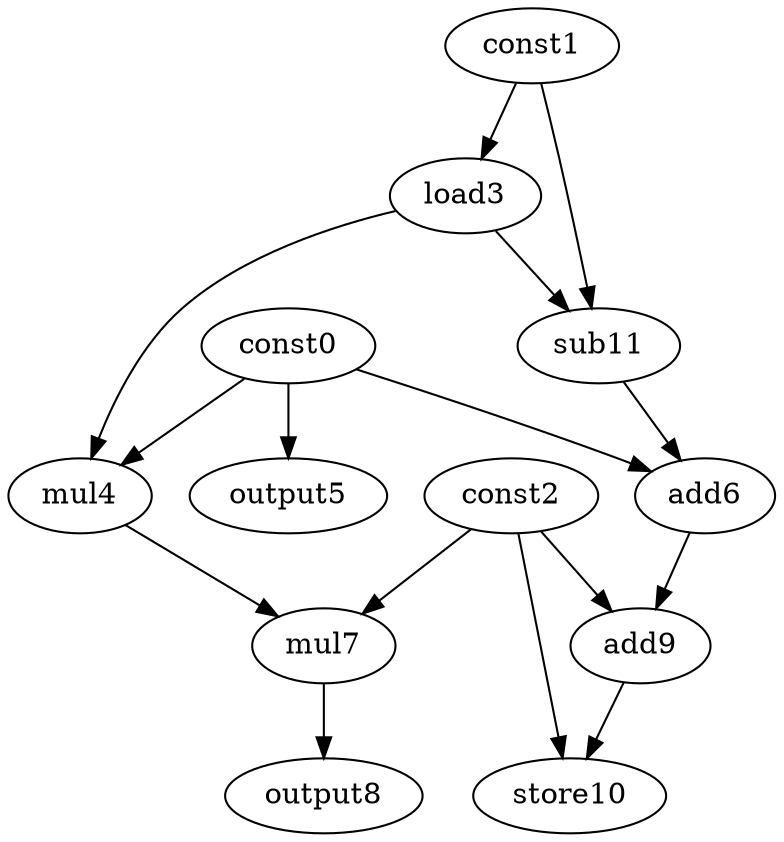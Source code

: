 digraph G { 
const0[opcode=const]; 
const1[opcode=const]; 
const2[opcode=const]; 
load3[opcode=load]; 
mul4[opcode=mul]; 
output5[opcode=output]; 
add6[opcode=add]; 
mul7[opcode=mul]; 
output8[opcode=output]; 
add9[opcode=add]; 
store10[opcode=store]; 
sub11[opcode=sub]; 
const1->load3[operand=0];
const0->output5[operand=0];
const0->mul4[operand=0];
load3->mul4[operand=1];
const1->sub11[operand=0];
load3->sub11[operand=1];
const0->add6[operand=0];
sub11->add6[operand=1];
const2->mul7[operand=0];
mul4->mul7[operand=1];
mul7->output8[operand=0];
const2->add9[operand=0];
add6->add9[operand=1];
add9->store10[operand=0];
const2->store10[operand=1];
}
